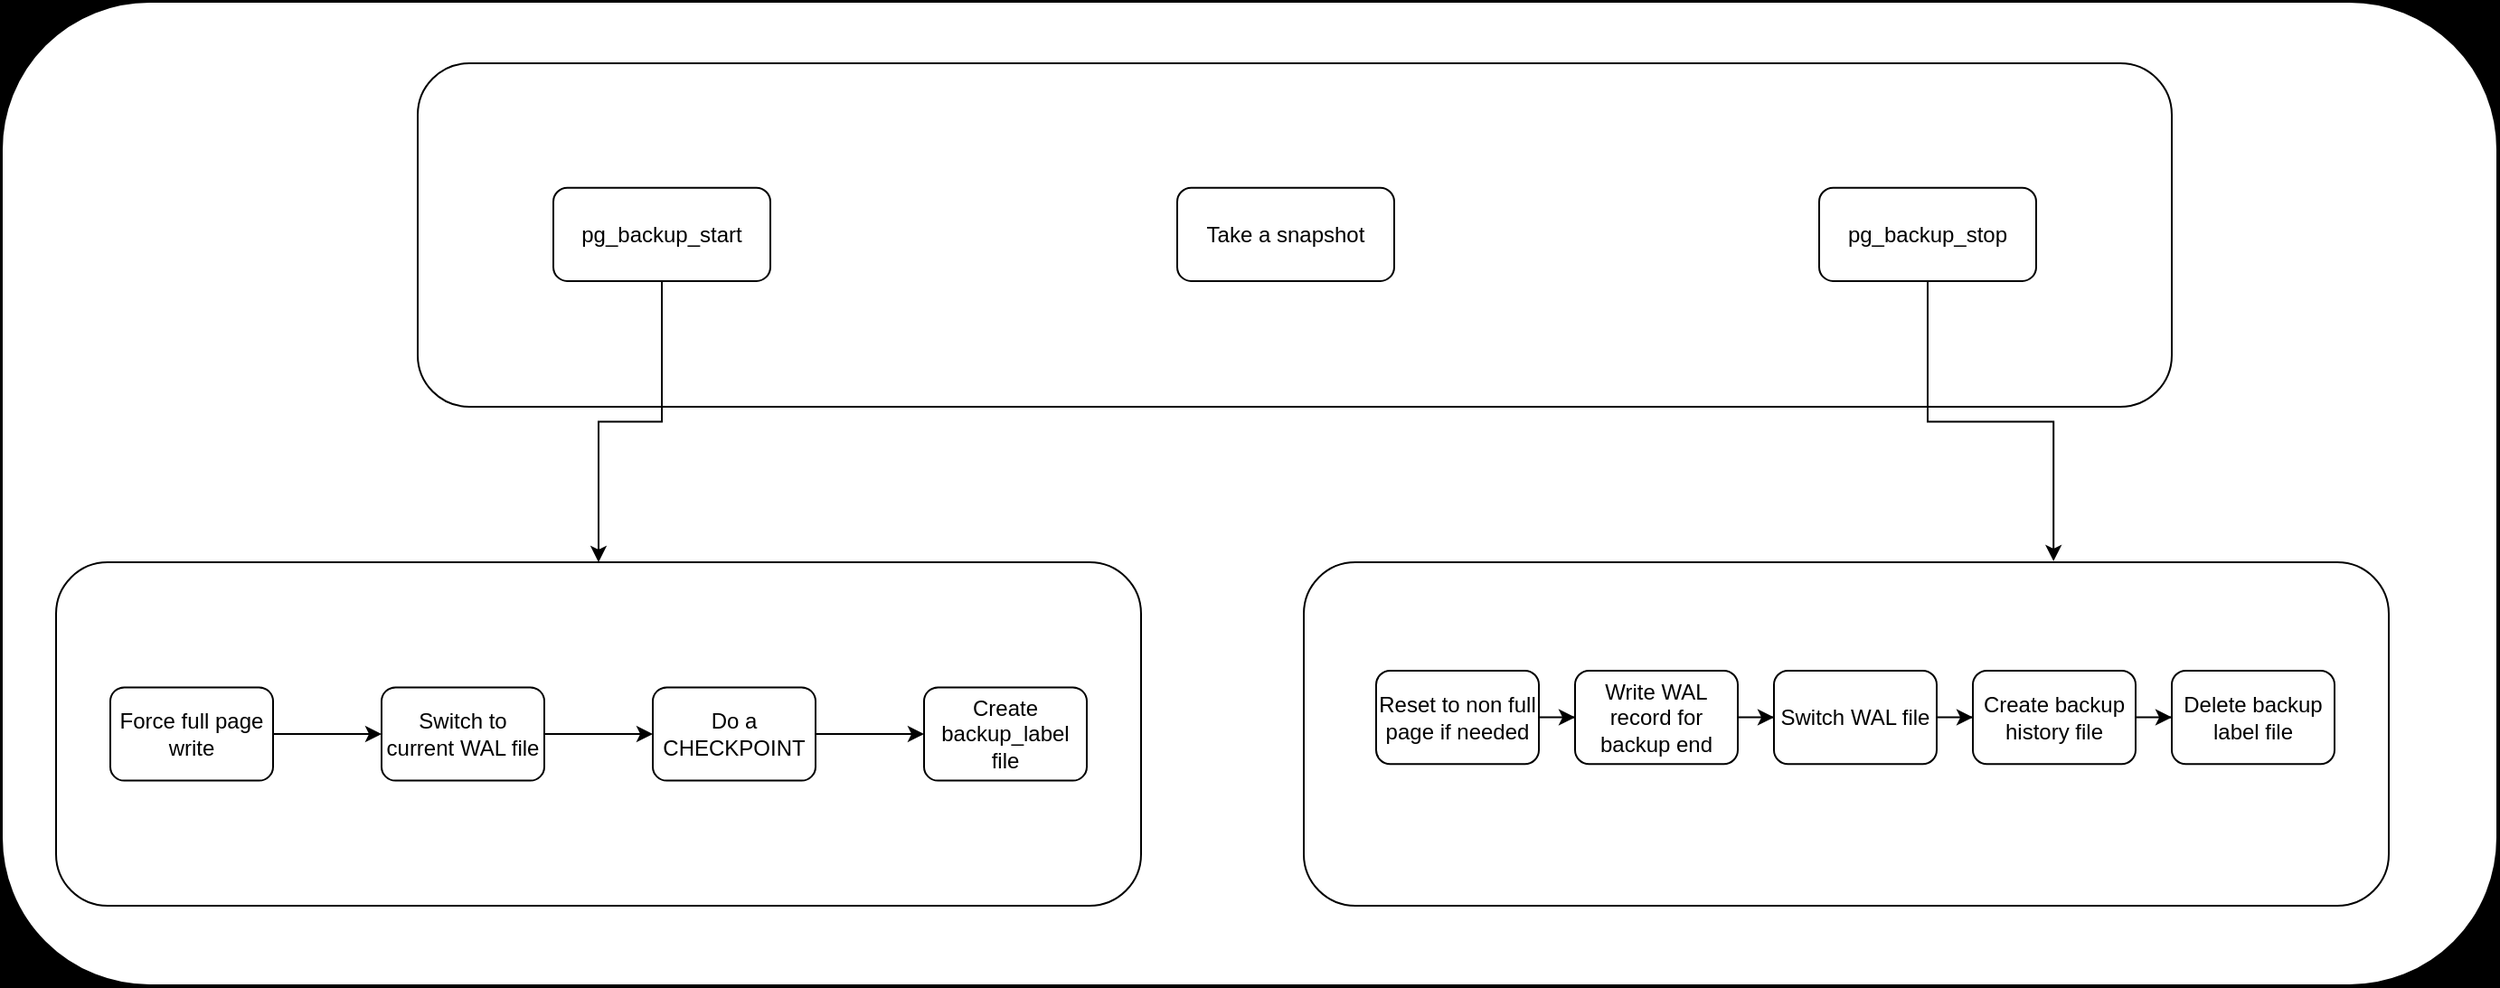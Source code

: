 <mxfile version="24.2.1" type="google">
  <diagram name="LSN" id="oGgIKcy1KZ6UAMiOBFBA">
    <mxGraphModel grid="1" page="1" gridSize="10" guides="1" tooltips="1" connect="1" arrows="1" fold="1" pageScale="1" pageWidth="827" pageHeight="1169" background="#000000" math="0" shadow="0">
      <root>
        <mxCell id="J8uCGS3BcCjM7RrEL_1T-0" />
        <mxCell id="J8uCGS3BcCjM7RrEL_1T-1" parent="J8uCGS3BcCjM7RrEL_1T-0" />
        <mxCell id="0Lq6ei8JvvkG0iNvDyIp-1" value="" style="group" connectable="0" vertex="1" parent="J8uCGS3BcCjM7RrEL_1T-1">
          <mxGeometry x="100" y="54" width="1150" height="510" as="geometry" />
        </mxCell>
        <mxCell id="0Lq6ei8JvvkG0iNvDyIp-28" value="" style="rounded=1;whiteSpace=wrap;html=1;strokeColor=default;" vertex="1" parent="0Lq6ei8JvvkG0iNvDyIp-1">
          <mxGeometry x="-230" y="-34" width="1380" height="544" as="geometry" />
        </mxCell>
        <mxCell id="0Lq6ei8JvvkG0iNvDyIp-2" value="" style="rounded=1;whiteSpace=wrap;html=1;strokeColor=default;" vertex="1" parent="0Lq6ei8JvvkG0iNvDyIp-1">
          <mxGeometry width="970" height="190" as="geometry" />
        </mxCell>
        <mxCell id="0Lq6ei8JvvkG0iNvDyIp-3" value="pg_backup_start" style="rounded=1;whiteSpace=wrap;html=1;" vertex="1" parent="0Lq6ei8JvvkG0iNvDyIp-1">
          <mxGeometry x="75" y="68.83" width="120" height="51.623" as="geometry" />
        </mxCell>
        <mxCell id="0Lq6ei8JvvkG0iNvDyIp-4" value="Take a snapshot" style="rounded=1;whiteSpace=wrap;html=1;" vertex="1" parent="0Lq6ei8JvvkG0iNvDyIp-1">
          <mxGeometry x="420" y="68.83" width="120" height="51.623" as="geometry" />
        </mxCell>
        <mxCell id="0Lq6ei8JvvkG0iNvDyIp-5" value="pg_backup_stop" style="rounded=1;whiteSpace=wrap;html=1;" vertex="1" parent="0Lq6ei8JvvkG0iNvDyIp-1">
          <mxGeometry x="775" y="68.83" width="120" height="51.623" as="geometry" />
        </mxCell>
        <mxCell id="0Lq6ei8JvvkG0iNvDyIp-6" value="" style="rounded=1;whiteSpace=wrap;html=1;strokeColor=default;" vertex="1" parent="0Lq6ei8JvvkG0iNvDyIp-1">
          <mxGeometry x="-200" y="276" width="600" height="190" as="geometry" />
        </mxCell>
        <mxCell id="0Lq6ei8JvvkG0iNvDyIp-15" value="" style="edgeStyle=orthogonalEdgeStyle;rounded=0;orthogonalLoop=1;jettySize=auto;html=1;" edge="1" parent="0Lq6ei8JvvkG0iNvDyIp-1" source="0Lq6ei8JvvkG0iNvDyIp-11" target="0Lq6ei8JvvkG0iNvDyIp-12">
          <mxGeometry relative="1" as="geometry" />
        </mxCell>
        <mxCell id="0Lq6ei8JvvkG0iNvDyIp-11" value="Force full page write" style="rounded=1;whiteSpace=wrap;html=1;" vertex="1" parent="0Lq6ei8JvvkG0iNvDyIp-1">
          <mxGeometry x="-170" y="345.19" width="90" height="51.62" as="geometry" />
        </mxCell>
        <mxCell id="0Lq6ei8JvvkG0iNvDyIp-16" value="" style="edgeStyle=orthogonalEdgeStyle;rounded=0;orthogonalLoop=1;jettySize=auto;html=1;" edge="1" parent="0Lq6ei8JvvkG0iNvDyIp-1" source="0Lq6ei8JvvkG0iNvDyIp-12" target="0Lq6ei8JvvkG0iNvDyIp-13">
          <mxGeometry relative="1" as="geometry" />
        </mxCell>
        <mxCell id="0Lq6ei8JvvkG0iNvDyIp-12" value="Switch to current WAL file" style="rounded=1;whiteSpace=wrap;html=1;" vertex="1" parent="0Lq6ei8JvvkG0iNvDyIp-1">
          <mxGeometry x="-20" y="345.19" width="90" height="51.62" as="geometry" />
        </mxCell>
        <mxCell id="0Lq6ei8JvvkG0iNvDyIp-17" value="" style="edgeStyle=orthogonalEdgeStyle;rounded=0;orthogonalLoop=1;jettySize=auto;html=1;" edge="1" parent="0Lq6ei8JvvkG0iNvDyIp-1" source="0Lq6ei8JvvkG0iNvDyIp-13" target="0Lq6ei8JvvkG0iNvDyIp-14">
          <mxGeometry relative="1" as="geometry" />
        </mxCell>
        <mxCell id="0Lq6ei8JvvkG0iNvDyIp-13" value="Do a CHECKPOINT" style="rounded=1;whiteSpace=wrap;html=1;" vertex="1" parent="0Lq6ei8JvvkG0iNvDyIp-1">
          <mxGeometry x="130" y="345.19" width="90" height="51.62" as="geometry" />
        </mxCell>
        <mxCell id="0Lq6ei8JvvkG0iNvDyIp-14" value="Create backup_label file" style="rounded=1;whiteSpace=wrap;html=1;" vertex="1" parent="0Lq6ei8JvvkG0iNvDyIp-1">
          <mxGeometry x="280" y="345.19" width="90" height="51.62" as="geometry" />
        </mxCell>
        <mxCell id="0Lq6ei8JvvkG0iNvDyIp-9" style="edgeStyle=orthogonalEdgeStyle;rounded=0;orthogonalLoop=1;jettySize=auto;html=1;entryX=0.5;entryY=0;entryDx=0;entryDy=0;" edge="1" parent="0Lq6ei8JvvkG0iNvDyIp-1" source="0Lq6ei8JvvkG0iNvDyIp-3" target="0Lq6ei8JvvkG0iNvDyIp-6">
          <mxGeometry relative="1" as="geometry" />
        </mxCell>
        <mxCell id="0Lq6ei8JvvkG0iNvDyIp-8" value="" style="rounded=1;whiteSpace=wrap;html=1;strokeColor=default;" vertex="1" parent="0Lq6ei8JvvkG0iNvDyIp-1">
          <mxGeometry x="490" y="276" width="600" height="190" as="geometry" />
        </mxCell>
        <mxCell id="0Lq6ei8JvvkG0iNvDyIp-23" value="" style="edgeStyle=orthogonalEdgeStyle;rounded=0;orthogonalLoop=1;jettySize=auto;html=1;" edge="1" parent="0Lq6ei8JvvkG0iNvDyIp-1" source="0Lq6ei8JvvkG0iNvDyIp-18" target="0Lq6ei8JvvkG0iNvDyIp-19">
          <mxGeometry relative="1" as="geometry" />
        </mxCell>
        <mxCell id="0Lq6ei8JvvkG0iNvDyIp-18" value="Reset to non full page if needed" style="rounded=1;whiteSpace=wrap;html=1;" vertex="1" parent="0Lq6ei8JvvkG0iNvDyIp-1">
          <mxGeometry x="530" y="336.0" width="90" height="51.62" as="geometry" />
        </mxCell>
        <mxCell id="0Lq6ei8JvvkG0iNvDyIp-24" value="" style="edgeStyle=orthogonalEdgeStyle;rounded=0;orthogonalLoop=1;jettySize=auto;html=1;" edge="1" parent="0Lq6ei8JvvkG0iNvDyIp-1" source="0Lq6ei8JvvkG0iNvDyIp-19" target="0Lq6ei8JvvkG0iNvDyIp-20">
          <mxGeometry relative="1" as="geometry" />
        </mxCell>
        <mxCell id="0Lq6ei8JvvkG0iNvDyIp-19" value="Write WAL record for backup end" style="rounded=1;whiteSpace=wrap;html=1;" vertex="1" parent="0Lq6ei8JvvkG0iNvDyIp-1">
          <mxGeometry x="640" y="336.0" width="90" height="51.62" as="geometry" />
        </mxCell>
        <mxCell id="0Lq6ei8JvvkG0iNvDyIp-25" value="" style="edgeStyle=orthogonalEdgeStyle;rounded=0;orthogonalLoop=1;jettySize=auto;html=1;" edge="1" parent="0Lq6ei8JvvkG0iNvDyIp-1" source="0Lq6ei8JvvkG0iNvDyIp-20" target="0Lq6ei8JvvkG0iNvDyIp-21">
          <mxGeometry relative="1" as="geometry" />
        </mxCell>
        <mxCell id="0Lq6ei8JvvkG0iNvDyIp-20" value="Switch WAL file" style="rounded=1;whiteSpace=wrap;html=1;" vertex="1" parent="0Lq6ei8JvvkG0iNvDyIp-1">
          <mxGeometry x="750" y="336" width="90" height="51.62" as="geometry" />
        </mxCell>
        <mxCell id="0Lq6ei8JvvkG0iNvDyIp-26" value="" style="edgeStyle=orthogonalEdgeStyle;rounded=0;orthogonalLoop=1;jettySize=auto;html=1;" edge="1" parent="0Lq6ei8JvvkG0iNvDyIp-1" source="0Lq6ei8JvvkG0iNvDyIp-21" target="0Lq6ei8JvvkG0iNvDyIp-22">
          <mxGeometry relative="1" as="geometry" />
        </mxCell>
        <mxCell id="0Lq6ei8JvvkG0iNvDyIp-21" value="Create backup history file" style="rounded=1;whiteSpace=wrap;html=1;" vertex="1" parent="0Lq6ei8JvvkG0iNvDyIp-1">
          <mxGeometry x="860" y="336" width="90" height="51.62" as="geometry" />
        </mxCell>
        <mxCell id="0Lq6ei8JvvkG0iNvDyIp-22" value="Delete backup label file" style="rounded=1;whiteSpace=wrap;html=1;" vertex="1" parent="0Lq6ei8JvvkG0iNvDyIp-1">
          <mxGeometry x="970" y="336" width="90" height="51.62" as="geometry" />
        </mxCell>
        <mxCell id="0Lq6ei8JvvkG0iNvDyIp-27" style="edgeStyle=orthogonalEdgeStyle;rounded=0;orthogonalLoop=1;jettySize=auto;html=1;entryX=0.691;entryY=-0.003;entryDx=0;entryDy=0;entryPerimeter=0;" edge="1" parent="0Lq6ei8JvvkG0iNvDyIp-1" source="0Lq6ei8JvvkG0iNvDyIp-5" target="0Lq6ei8JvvkG0iNvDyIp-8">
          <mxGeometry relative="1" as="geometry" />
        </mxCell>
      </root>
    </mxGraphModel>
  </diagram>
</mxfile>
